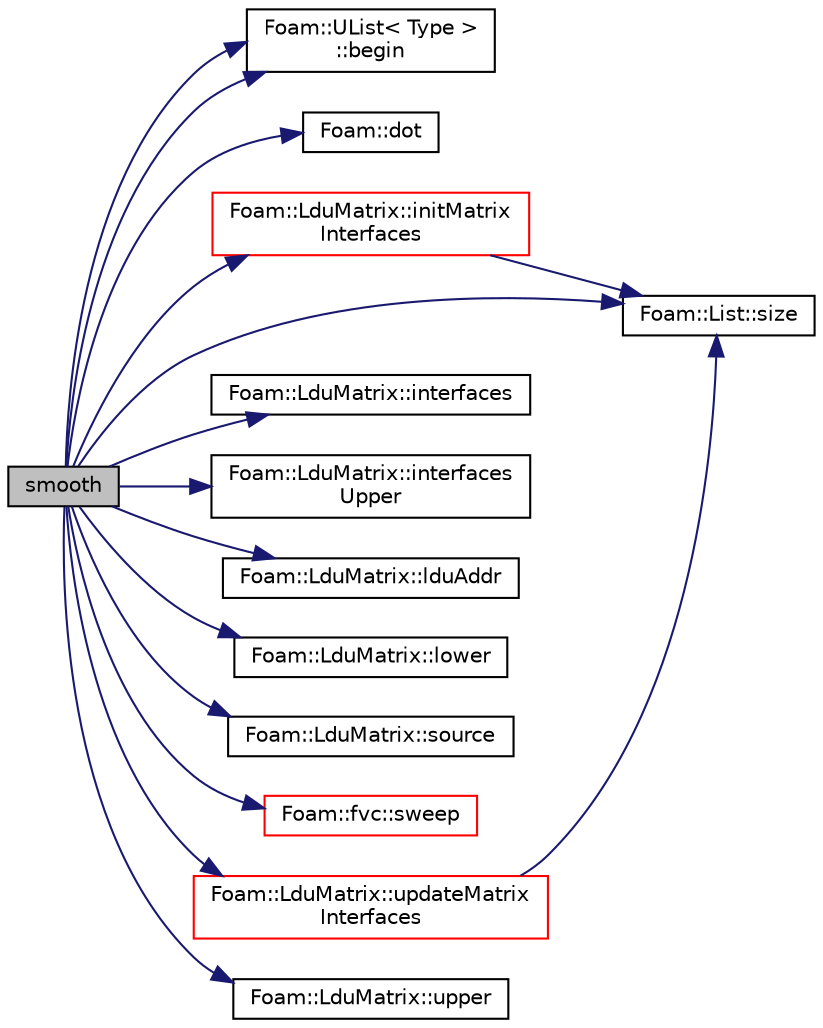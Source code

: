 digraph "smooth"
{
  bgcolor="transparent";
  edge [fontname="Helvetica",fontsize="10",labelfontname="Helvetica",labelfontsize="10"];
  node [fontname="Helvetica",fontsize="10",shape=record];
  rankdir="LR";
  Node1 [label="smooth",height=0.2,width=0.4,color="black", fillcolor="grey75", style="filled", fontcolor="black"];
  Node1 -> Node2 [color="midnightblue",fontsize="10",style="solid",fontname="Helvetica"];
  Node2 [label="Foam::UList\< Type \>\l::begin",height=0.2,width=0.4,color="black",URL="$a02731.html#a8a0643ef7f391465066f7f07d45ce934",tooltip="Return an iterator to begin traversing the UList. "];
  Node1 -> Node2 [color="midnightblue",fontsize="10",style="solid",fontname="Helvetica"];
  Node1 -> Node3 [color="midnightblue",fontsize="10",style="solid",fontname="Helvetica"];
  Node3 [label="Foam::dot",height=0.2,width=0.4,color="black",URL="$a10725.html#a6a9353de9f9fd7835505aa3fbded7f94"];
  Node1 -> Node4 [color="midnightblue",fontsize="10",style="solid",fontname="Helvetica"];
  Node4 [label="Foam::LduMatrix::initMatrix\lInterfaces",height=0.2,width=0.4,color="red",URL="$a01283.html#ae4cd7879fb5922c4042b515818d745c0",tooltip="Initialise the update of interfaced interfaces. "];
  Node4 -> Node5 [color="midnightblue",fontsize="10",style="solid",fontname="Helvetica"];
  Node5 [label="Foam::List::size",height=0.2,width=0.4,color="black",URL="$a01364.html#a8a5f6fa29bd4b500caf186f60245b384",tooltip="Override size to be inconsistent with allocated storage. "];
  Node1 -> Node6 [color="midnightblue",fontsize="10",style="solid",fontname="Helvetica"];
  Node6 [label="Foam::LduMatrix::interfaces",height=0.2,width=0.4,color="black",URL="$a01283.html#adde8974833b1a2138d21ae3b12225849",tooltip="Return interfaces. "];
  Node1 -> Node7 [color="midnightblue",fontsize="10",style="solid",fontname="Helvetica"];
  Node7 [label="Foam::LduMatrix::interfaces\lUpper",height=0.2,width=0.4,color="black",URL="$a01283.html#aeff7c2c22a82fe45cdd35cdac5845551"];
  Node1 -> Node8 [color="midnightblue",fontsize="10",style="solid",fontname="Helvetica"];
  Node8 [label="Foam::LduMatrix::lduAddr",height=0.2,width=0.4,color="black",URL="$a01283.html#a4d0ef83ad6199d0b94d565de54a9eae5",tooltip="Return the LDU addressing. "];
  Node1 -> Node9 [color="midnightblue",fontsize="10",style="solid",fontname="Helvetica"];
  Node9 [label="Foam::LduMatrix::lower",height=0.2,width=0.4,color="black",URL="$a01283.html#aed8d4c3b9386a81ed7ff9f44cb736255"];
  Node1 -> Node5 [color="midnightblue",fontsize="10",style="solid",fontname="Helvetica"];
  Node1 -> Node10 [color="midnightblue",fontsize="10",style="solid",fontname="Helvetica"];
  Node10 [label="Foam::LduMatrix::source",height=0.2,width=0.4,color="black",URL="$a01283.html#a3790e293cade7097b919633ed263158c"];
  Node1 -> Node11 [color="midnightblue",fontsize="10",style="solid",fontname="Helvetica"];
  Node11 [label="Foam::fvc::sweep",height=0.2,width=0.4,color="red",URL="$a10759.html#a0ba98d69297b54282b0a15e74ec2ec67"];
  Node1 -> Node12 [color="midnightblue",fontsize="10",style="solid",fontname="Helvetica"];
  Node12 [label="Foam::LduMatrix::updateMatrix\lInterfaces",height=0.2,width=0.4,color="red",URL="$a01283.html#a423e7e477e3b54817edd1c7b96dc82dd",tooltip="Update interfaced interfaces for matrix operations. "];
  Node12 -> Node5 [color="midnightblue",fontsize="10",style="solid",fontname="Helvetica"];
  Node1 -> Node13 [color="midnightblue",fontsize="10",style="solid",fontname="Helvetica"];
  Node13 [label="Foam::LduMatrix::upper",height=0.2,width=0.4,color="black",URL="$a01283.html#a53e005fd695b53bc8dd07c670f533b39"];
}
